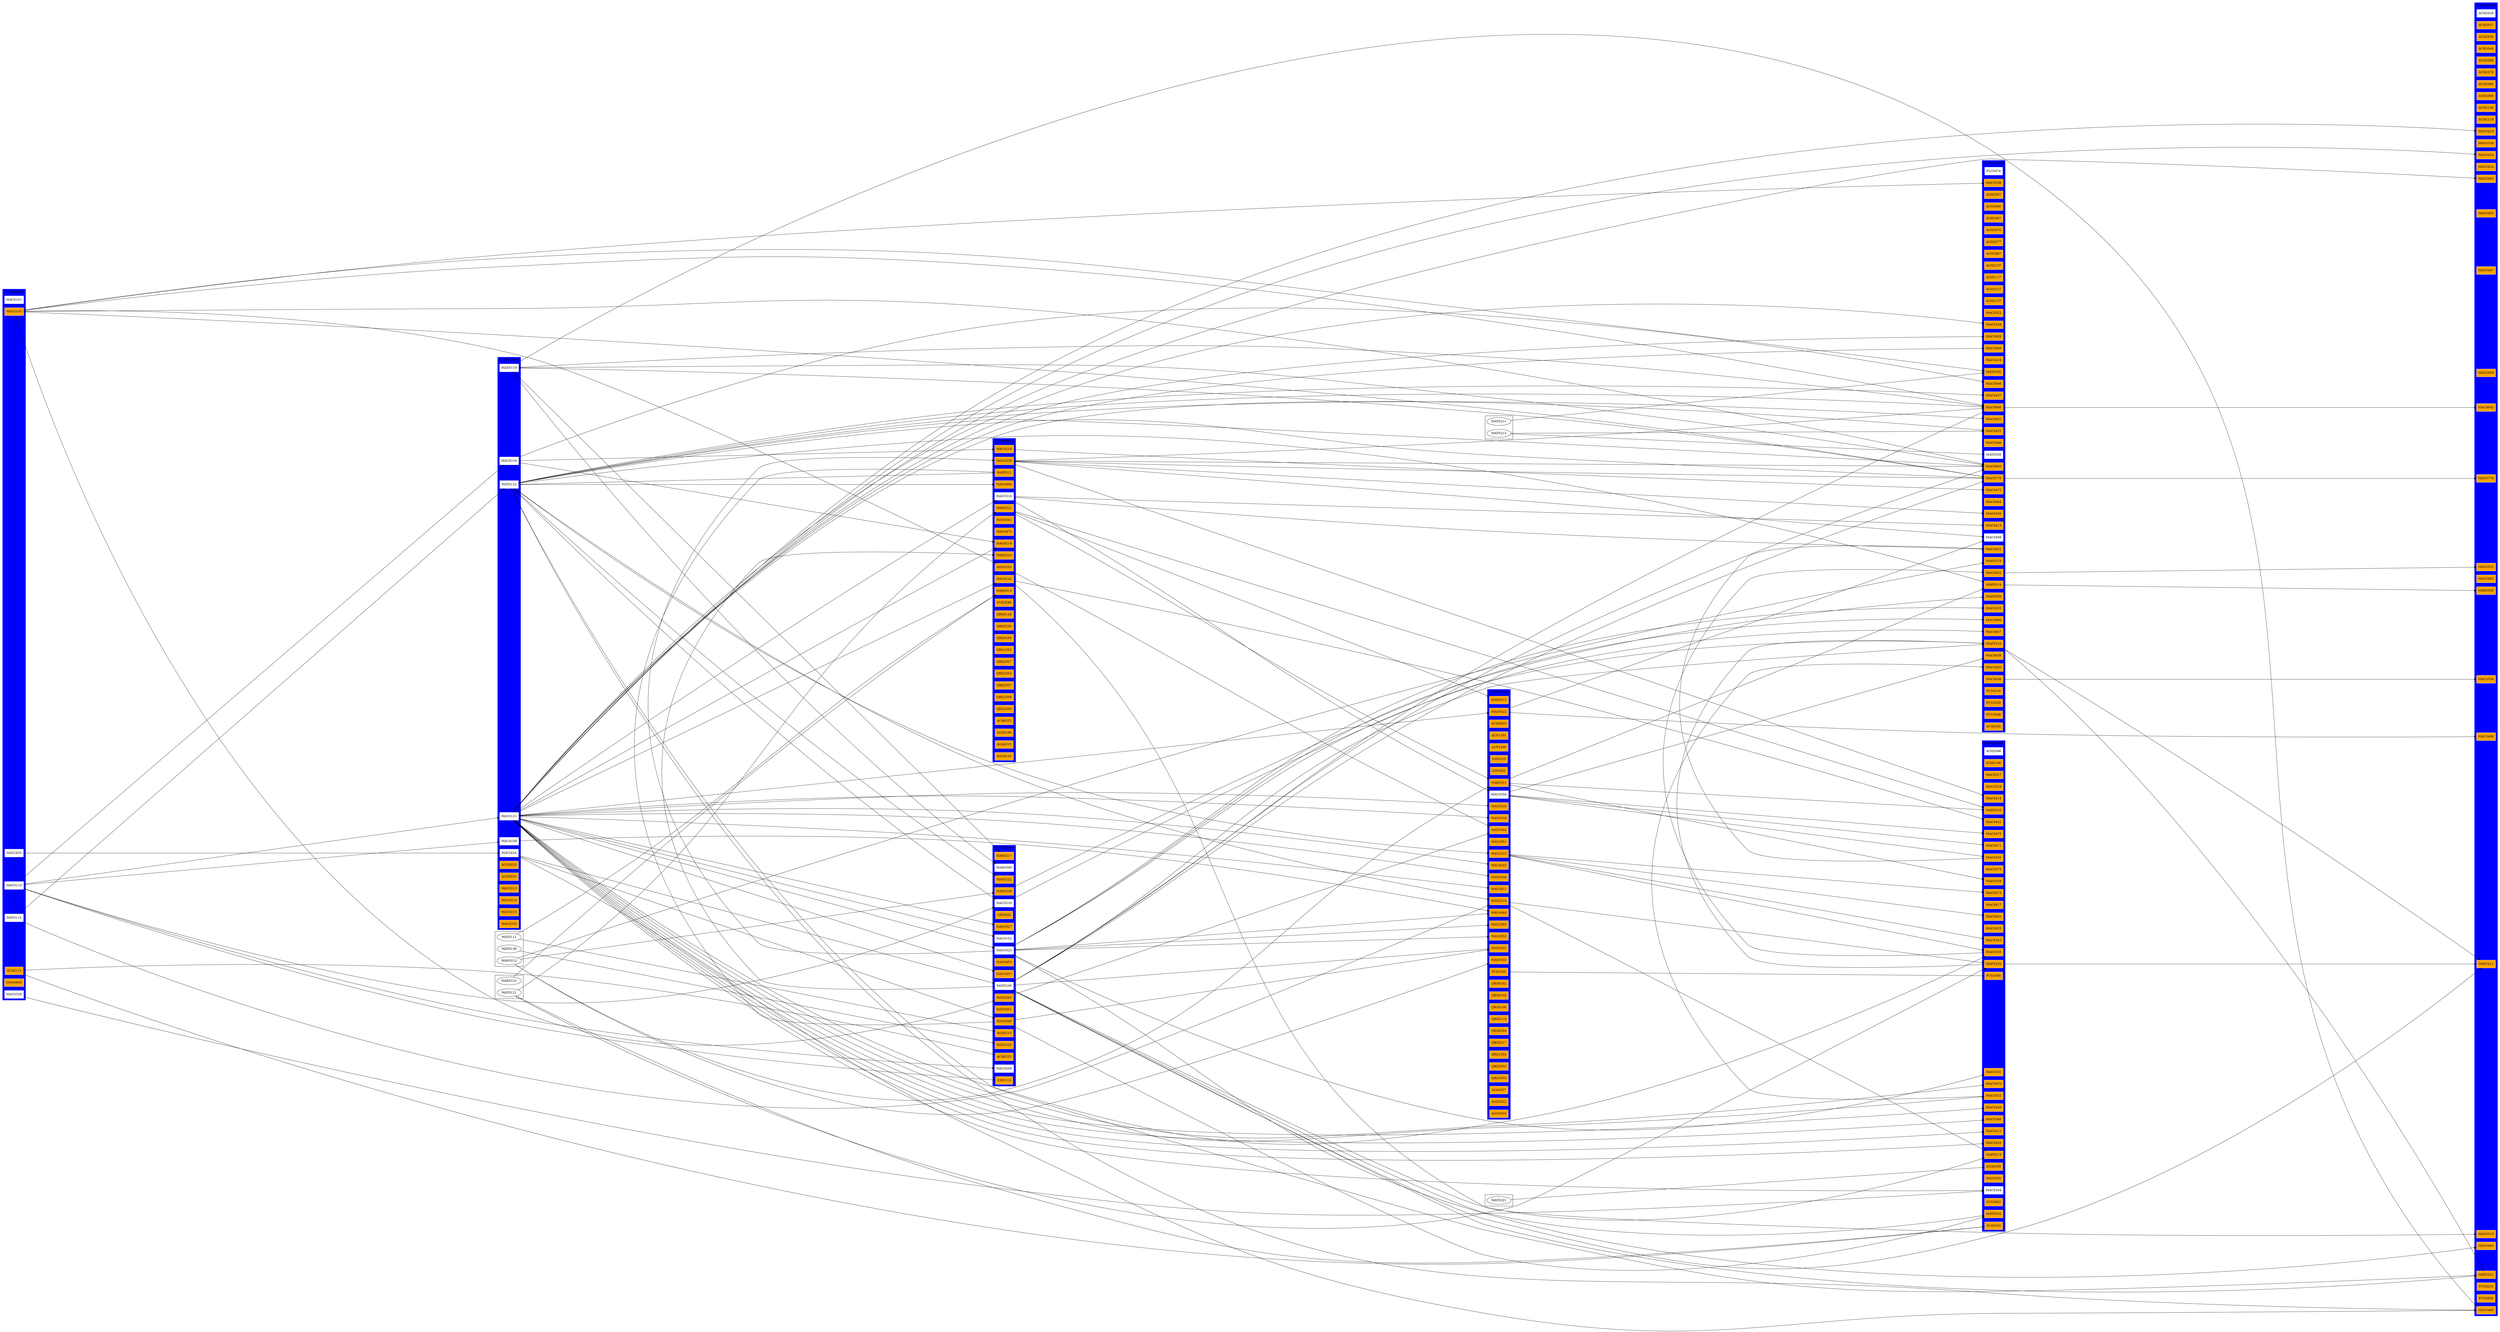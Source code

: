 digraph JupiterDependencyCheck {
	landscape=false rankdir=LR ranksep=30 size=1920
	subgraph cluster_1 {
		node [color=white style=filled]
		color=blue label="1° Semestre" rank=same style=filled
	}
	subgraph cluster_1 {
		MAC0101 [label=MAC0101 group=down shape=box start=true]
	}
	subgraph cluster_1 {
		MAC0105 [label=MAC0105 fillcolor=orange group=down shape=box]
	}
	subgraph cluster_1 {
		MAC0110 [label=MAC0110 group=down shape=box]
	}
	subgraph cluster_1 {
		MAC0329 [label=MAC0329 group=down shape=box]
	}
	subgraph cluster_1 {
		MAT0112 [label=MAT0112 group=down shape=box]
	}
	subgraph cluster_1 {
		MAT2453 [label=MAT2453 group=down shape=box]
	}
	subgraph cluster_1 {
		GMG0630 [label=GMG0630 fillcolor=orange group=down shape=box]
	}
	subgraph cluster_1 {
		ACA0115 [label=ACA0115 fillcolor=orange group=down shape=box]
	}
	subgraph cluster_2 {
		node [color=white style=filled]
		color=blue label="2° Semestre" rank=same style=filled
	}
	subgraph cluster_2 {
		MAC0121 [label=MAC0121 group=down shape=box start=true]
	}
	subgraph cluster_2 {
		MAC0216 [label=MAC0216 group=down shape=box]
	}
	subgraph cluster_2 {
		MAC0239 [label=MAC0239 group=down shape=box]
	}
	subgraph cluster_2 {
		MAE0119 [label=MAE0119 group=down shape=box]
	}
	subgraph cluster_2 {
		MAT0122 [label=MAT0122 group=down shape=box]
	}
	subgraph cluster_2 {
		MAT2454 [label=MAT2454 group=down shape=box]
	}
	subgraph cluster_2 {
		ACH2023 [label=ACH2023 fillcolor=orange group=down shape=box]
	}
	subgraph cluster_2 {
		ACH2033 [label=ACH2033 fillcolor=orange group=down shape=box]
	}
	subgraph cluster_2 {
		MAC0213 [label=MAC0213 fillcolor=orange group=down shape=box]
	}
	subgraph cluster_2 {
		MAC0214 [label=MAC0214 fillcolor=orange group=down shape=box]
	}
	subgraph cluster_2 {
		MAC0215 [label=MAC0215 fillcolor=orange group=down shape=box]
	}
	subgraph cluster_2 {
		MAC0335 [label=MAC0335 fillcolor=orange group=down shape=box]
	}
	subgraph cluster_3 {
		node [color=white style=filled]
		color=blue label="3° Semestre" rank=same style=filled
	}
	subgraph cluster_3 {
		MAC0102 [label=MAC0102 group=down shape=box start=true]
	}
	subgraph cluster_3 {
		MAC0209 [label=MAC0209 group=down shape=box]
	}
	subgraph cluster_3 {
		MAC0210 [label=MAC0210 group=down shape=box]
	}
	subgraph cluster_3 {
		MAC0323 [label=MAC0323 group=down shape=box]
	}
	subgraph cluster_3 {
		MAT0236 [label=MAT0236 group=down shape=box]
	}
	subgraph cluster_3 {
		CJE0642 [label=CJE0642 fillcolor=orange group=down shape=box]
	}
	subgraph cluster_3 {
		IOF0115 [label=IOF0115 fillcolor=orange group=down shape=box]
	}
	subgraph cluster_3 {
		MAC0327 [label=MAC0327 fillcolor=orange group=down shape=box]
	}
	subgraph cluster_3 {
		MAC0337 [label=MAC0337 fillcolor=orange group=down shape=box]
	}
	subgraph cluster_3 {
		MAC0453 [label=MAC0453 fillcolor=orange group=down shape=box]
	}
	subgraph cluster_3 {
		MAE0217 [label=MAE0217 fillcolor=orange group=down shape=box]
	}
	subgraph cluster_3 {
		MAE0228 [label=MAE0228 fillcolor=orange group=down shape=box]
	}
	subgraph cluster_3 {
		MAE0399 [label=MAE0399 group=down shape=box]
	}
	subgraph cluster_3 {
		MAP2001 [label=MAP2001 fillcolor=orange group=down shape=box]
	}
	subgraph cluster_3 {
		MAT0206 [label=MAT0206 fillcolor=orange group=down shape=box]
	}
	subgraph cluster_3 {
		MAT0222 [label=MAT0222 fillcolor=orange group=down shape=box]
	}
	subgraph cluster_3 {
		MAT0223 [label=MAT0223 fillcolor=orange group=down shape=box]
	}
	subgraph cluster_3 {
		MAT0264 [label=MAT0264 fillcolor=orange group=down shape=box]
	}
	subgraph cluster_3 {
		ACA0223 [label=ACA0223 fillcolor=orange group=down shape=box]
	}
	subgraph cluster_3 {
		AGA0215 [label=AGA0215 fillcolor=orange group=down shape=box]
	}
	subgraph cluster_4 {
		node [color=white style=filled]
		color=blue label="4° Semestre" rank=same style=filled
	}
	subgraph cluster_4 {
		MAC0316 [label=MAC0316 group=down shape=box start=true]
	}
	subgraph cluster_4 {
		MAC0338 [label=MAC0338 fillcolor=orange group=down shape=box]
	}
	subgraph cluster_4 {
		MAC0218 [label=MAC0218 fillcolor=orange group=down shape=box]
	}
	subgraph cluster_4 {
		MAC0219 [label=MAC0219 fillcolor=orange group=down shape=box]
	}
	subgraph cluster_4 {
		MAC0242 [label=MAC0242 fillcolor=orange group=down shape=box]
	}
	subgraph cluster_4 {
		MAC0300 [label=MAC0300 fillcolor=orange group=down shape=box]
	}
	subgraph cluster_4 {
		MAC0341 [label=MAC0341 fillcolor=orange group=down shape=box]
	}
	subgraph cluster_4 {
		MAC0474 [label=MAC0474 fillcolor=orange group=down shape=box]
	}
	subgraph cluster_4 {
		MAE0221 [label=MAE0221 fillcolor=orange group=down shape=box]
	}
	subgraph cluster_4 {
		MAE0224 [label=MAE0224 fillcolor=orange group=down shape=box]
	}
	subgraph cluster_4 {
		MAE0515 [label=MAE0515 fillcolor=orange group=down shape=box]
	}
	subgraph cluster_4 {
		MAT0265 [label=MAT0265 fillcolor=orange group=down shape=box]
	}
	subgraph cluster_4 {
		MAT0311 [label=MAT0311 fillcolor=orange group=down shape=box]
	}
	subgraph cluster_4 {
		PCS3549 [label=PCS3549 fillcolor=orange group=down shape=box]
	}
	subgraph cluster_4 {
		QBQ0126 [label=QBQ0126 fillcolor=orange group=down shape=box]
	}
	subgraph cluster_4 {
		QBQ0230 [label=QBQ0230 fillcolor=orange group=down shape=box]
	}
	subgraph cluster_4 {
		QBQ0250 [label=QBQ0250 fillcolor=orange group=down shape=box]
	}
	subgraph cluster_4 {
		QBQ1252 [label=QBQ1252 fillcolor=orange group=down shape=box]
	}
	subgraph cluster_4 {
		QBQ2457 [label=QBQ2457 fillcolor=orange group=down shape=box]
	}
	subgraph cluster_4 {
		QBQ2503 [label=QBQ2503 fillcolor=orange group=down shape=box]
	}
	subgraph cluster_4 {
		QBQ2507 [label=QBQ2507 fillcolor=orange group=down shape=box]
	}
	subgraph cluster_4 {
		QBQ2508 [label=QBQ2508 fillcolor=orange group=down shape=box]
	}
	subgraph cluster_4 {
		QBQ2509 [label=QBQ2509 fillcolor=orange group=down shape=box]
	}
	subgraph cluster_4 {
		ACA0522 [label=ACA0522 fillcolor=orange group=down shape=box]
	}
	subgraph cluster_4 {
		AGA0106 [label=AGA0106 fillcolor=orange group=down shape=box]
	}
	subgraph cluster_4 {
		AGA0315 [label=AGA0315 fillcolor=orange group=down shape=box]
	}
	subgraph cluster_4 {
		AGG0110 [label=AGG0110 fillcolor=orange group=down shape=box]
	}
	subgraph cluster_5 {
		node [color=white style=filled]
		color=blue label="5° Semestre" rank=same style=filled
	}
	subgraph cluster_5 {
		MAC0350 [label=MAC0350 group=down shape=box start=true]
	}
	subgraph cluster_5 {
		MAC0422 [label=MAC0422 fillcolor=orange group=down shape=box]
	}
	subgraph cluster_5 {
		AUH2803 [label=AUH2803 fillcolor=orange group=down shape=box]
	}
	subgraph cluster_5 {
		AUP1301 [label=AUP1301 fillcolor=orange group=down shape=box]
	}
	subgraph cluster_5 {
		AUP2409 [label=AUP2409 fillcolor=orange group=down shape=box]
	}
	subgraph cluster_5 {
		IOF0255 [label=IOF0255 fillcolor=orange group=down shape=box]
	}
	subgraph cluster_5 {
		IOF0265 [label=IOF0265 fillcolor=orange group=down shape=box]
	}
	subgraph cluster_5 {
		MAC0315 [label=MAC0315 fillcolor=orange group=down shape=box]
	}
	subgraph cluster_5 {
		MAC0320 [label=MAC0320 fillcolor=orange group=down shape=box]
	}
	subgraph cluster_5 {
		MAC0328 [label=MAC0328 fillcolor=orange group=down shape=box]
	}
	subgraph cluster_5 {
		MAC0345 [label=MAC0345 fillcolor=orange group=down shape=box]
	}
	subgraph cluster_5 {
		MAC0346 [label=MAC0346 fillcolor=orange group=down shape=box]
	}
	subgraph cluster_5 {
		MAC0351 [label=MAC0351 fillcolor=orange group=down shape=box]
	}
	subgraph cluster_5 {
		MAC0352 [label=MAC0352 fillcolor=orange group=down shape=box]
	}
	subgraph cluster_5 {
		MAC0385 [label=MAC0385 fillcolor=orange group=down shape=box]
	}
	subgraph cluster_5 {
		MAC0431 [label=MAC0431 fillcolor=orange group=down shape=box]
	}
	subgraph cluster_5 {
		MAC0444 [label=MAC0444 fillcolor=orange group=down shape=box]
	}
	subgraph cluster_5 {
		MAE0311 [label=MAE0311 fillcolor=orange group=down shape=box]
	}
	subgraph cluster_5 {
		MAE0312 [label=MAE0312 fillcolor=orange group=down shape=box]
	}
	subgraph cluster_5 {
		MAE0532 [label=MAE0532 fillcolor=orange group=down shape=box]
	}
	subgraph cluster_5 {
		MAP2210 [label=MAP2210 fillcolor=orange group=down shape=box]
	}
	subgraph cluster_5 {
		MAT0225 [label=MAT0225 fillcolor=orange group=down shape=box]
	}
	subgraph cluster_5 {
		MAT0364 [label=MAT0364 fillcolor=orange group=down shape=box]
	}
	subgraph cluster_5 {
		PCS2305 [label=PCS2305 fillcolor=orange group=down shape=box]
	}
	subgraph cluster_5 {
		QBQ0102 [label=QBQ0102 fillcolor=orange group=down shape=box]
	}
	subgraph cluster_5 {
		QBQ0104 [label=QBQ0104 fillcolor=orange group=down shape=box]
	}
	subgraph cluster_5 {
		QBQ0106 [label=QBQ0106 fillcolor=orange group=down shape=box]
	}
	subgraph cluster_5 {
		QBQ0116 [label=QBQ0116 fillcolor=orange group=down shape=box]
	}
	subgraph cluster_5 {
		QBQ0204 [label=QBQ0204 fillcolor=orange group=down shape=box]
	}
	subgraph cluster_5 {
		QBQ0317 [label=QBQ0317 fillcolor=orange group=down shape=box]
	}
	subgraph cluster_5 {
		QBQ1354 [label=QBQ1354 fillcolor=orange group=down shape=box]
	}
	subgraph cluster_5 {
		QBQ2502 [label=QBQ2502 fillcolor=orange group=down shape=box]
	}
	subgraph cluster_5 {
		QBQ2505 [label=QBQ2505 fillcolor=orange group=down shape=box]
	}
	subgraph cluster_5 {
		ACA0537 [label=ACA0537 fillcolor=orange group=down shape=box]
	}
	subgraph cluster_5 {
		AGG0222 [label=AGG0222 fillcolor=orange group=down shape=box]
	}
	subgraph cluster_5 {
		AGG0330 [label=AGG0330 fillcolor=orange group=down shape=box]
	}
	subgraph cluster_6 {
		node [color=white style=filled]
		color=blue label="6° Semestre" rank=same style=filled
	}
	subgraph cluster_6 {
		ACH2096 [label=ACH2096 group=down shape=box start=true]
	}
	subgraph cluster_6 {
		ACH2106 [label=ACH2106 fillcolor=orange group=down shape=box]
	}
	subgraph cluster_6 {
		MAC0317 [label=MAC0317 fillcolor=orange group=down shape=box]
	}
	subgraph cluster_6 {
		MAC0318 [label=MAC0318 fillcolor=orange group=down shape=box]
	}
	subgraph cluster_6 {
		MAC0325 [label=MAC0325 fillcolor=orange group=down shape=box]
	}
	subgraph cluster_6 {
		MAC0331 [label=MAC0331 fillcolor=orange group=down shape=box]
	}
	subgraph cluster_6 {
		MAC0332 [label=MAC0332 fillcolor=orange group=down shape=box]
	}
	subgraph cluster_6 {
		MAC0340 [label=MAC0340 fillcolor=orange group=down shape=box]
	}
	subgraph cluster_6 {
		MAC0343 [label=MAC0343 fillcolor=orange group=down shape=box]
	}
	subgraph cluster_6 {
		MAC0344 [label=MAC0344 group=down shape=box]
	}
	subgraph cluster_6 {
		MAC0375 [label=MAC0375 fillcolor=orange group=down shape=box]
	}
	subgraph cluster_6 {
		MAC0412 [label=MAC0412 fillcolor=orange group=down shape=box]
	}
	subgraph cluster_6 {
		MAC0414 [label=MAC0414 fillcolor=orange group=down shape=box]
	}
	subgraph cluster_6 {
		MAC0417 [label=MAC0417 fillcolor=orange group=down shape=box]
	}
	subgraph cluster_6 {
		MAC0420 [label=MAC0420 fillcolor=orange group=down shape=box]
	}
	subgraph cluster_6 {
		MAC0425 [label=MAC0425 fillcolor=orange group=down shape=box]
	}
	subgraph cluster_6 {
		MAC0426 [label=MAC0426 fillcolor=orange group=down shape=box]
	}
	subgraph cluster_6 {
		MAC0441 [label=MAC0441 fillcolor=orange group=down shape=box]
	}
	subgraph cluster_6 {
		MAC0448 [label=MAC0448 fillcolor=orange group=down shape=box]
	}
	subgraph cluster_6 {
		MAC0450 [label=MAC0450 fillcolor=orange group=down shape=box]
	}
	subgraph cluster_6 {
		MAC0470 [label=MAC0470 fillcolor=orange group=down shape=box]
	}
	subgraph cluster_6 {
		MAC0471 [label=MAC0471 fillcolor=orange group=down shape=box]
	}
	subgraph cluster_6 {
		MAC0473 [label=MAC0473 fillcolor=orange group=down shape=box]
	}
	subgraph cluster_6 {
		MAC0475 [label=MAC0475 fillcolor=orange group=down shape=box]
	}
	subgraph cluster_6 {
		MAE0325 [label=MAE0325 fillcolor=orange group=down shape=box]
	}
	subgraph cluster_6 {
		MAE0328 [label=MAE0328 fillcolor=orange group=down shape=box]
	}
	subgraph cluster_6 {
		MAP0313 [label=MAP0313 fillcolor=orange group=down shape=box]
	}
	subgraph cluster_6 {
		MAP2220 [label=MAP2220 fillcolor=orange group=down shape=box]
	}
	subgraph cluster_6 {
		MAT0234 [label=MAT0234 fillcolor=orange group=down shape=box]
	}
	subgraph cluster_6 {
		MAT0350 [label=MAT0350 fillcolor=orange group=down shape=box]
	}
	subgraph cluster_6 {
		PCS3345 [label=PCS3345 fillcolor=orange group=down shape=box]
	}
	subgraph cluster_6 {
		PCS3863 [label=PCS3863 fillcolor=orange group=down shape=box]
	}
	subgraph cluster_6 {
		ACA0324 [label=ACA0324 fillcolor=orange group=down shape=box]
	}
	subgraph cluster_6 {
		AGA0309 [label=AGA0309 fillcolor=orange group=down shape=box]
	}
	subgraph cluster_7 {
		node [color=white style=filled]
		color=blue label="7° Semestre" rank=same style=filled
	}
	subgraph cluster_7 {
		FLC0474 [label=FLC0474 group=down shape=box start=true]
	}
	subgraph cluster_7 {
		MAC0499 [label=MAC0499 group=down shape=box]
	}
	subgraph cluster_7 {
		ACH2007 [label=ACH2007 fillcolor=orange group=down shape=box]
	}
	subgraph cluster_7 {
		ACH2066 [label=ACH2066 fillcolor=orange group=down shape=box]
	}
	subgraph cluster_7 {
		ACH2067 [label=ACH2067 fillcolor=orange group=down shape=box]
	}
	subgraph cluster_7 {
		ACH2076 [label=ACH2076 fillcolor=orange group=down shape=box]
	}
	subgraph cluster_7 {
		ACH2077 [label=ACH2077 fillcolor=orange group=down shape=box]
	}
	subgraph cluster_7 {
		ACH2087 [label=ACH2087 fillcolor=orange group=down shape=box]
	}
	subgraph cluster_7 {
		ACH2107 [label=ACH2107 fillcolor=orange group=down shape=box]
	}
	subgraph cluster_7 {
		ACH2117 [label=ACH2117 fillcolor=orange group=down shape=box]
	}
	subgraph cluster_7 {
		ACH2127 [label=ACH2127 fillcolor=orange group=down shape=box]
	}
	subgraph cluster_7 {
		ACH2137 [label=ACH2137 fillcolor=orange group=down shape=box]
	}
	subgraph cluster_7 {
		MAC0322 [label=MAC0322 fillcolor=orange group=down shape=box]
	}
	subgraph cluster_7 {
		MAC0333 [label=MAC0333 fillcolor=orange group=down shape=box]
	}
	subgraph cluster_7 {
		MAC0336 [label=MAC0336 fillcolor=orange group=down shape=box]
	}
	subgraph cluster_7 {
		MAC0413 [label=MAC0413 fillcolor=orange group=down shape=box]
	}
	subgraph cluster_7 {
		MAC0416 [label=MAC0416 fillcolor=orange group=down shape=box]
	}
	subgraph cluster_7 {
		MAC0427 [label=MAC0427 fillcolor=orange group=down shape=box]
	}
	subgraph cluster_7 {
		MAC0430 [label=MAC0430 fillcolor=orange group=down shape=box]
	}
	subgraph cluster_7 {
		MAC0432 [label=MAC0432 fillcolor=orange group=down shape=box]
	}
	subgraph cluster_7 {
		MAC0436 [label=MAC0436 fillcolor=orange group=down shape=box]
	}
	subgraph cluster_7 {
		MAC0438 [label=MAC0438 fillcolor=orange group=down shape=box]
	}
	subgraph cluster_7 {
		MAC0439 [label=MAC0439 fillcolor=orange group=down shape=box]
	}
	subgraph cluster_7 {
		MAC0446 [label=MAC0446 fillcolor=orange group=down shape=box]
	}
	subgraph cluster_7 {
		MAC0451 [label=MAC0451 fillcolor=orange group=down shape=box]
	}
	subgraph cluster_7 {
		MAC0452 [label=MAC0452 fillcolor=orange group=down shape=box]
	}
	subgraph cluster_7 {
		MAC0456 [label=MAC0456 fillcolor=orange group=down shape=box]
	}
	subgraph cluster_7 {
		MAC0459 [label=MAC0459 fillcolor=orange group=down shape=box]
	}
	subgraph cluster_7 {
		MAC0464 [label=MAC0464 fillcolor=orange group=down shape=box]
	}
	subgraph cluster_7 {
		MAC0466 [label=MAC0466 fillcolor=orange group=down shape=box]
	}
	subgraph cluster_7 {
		MAC0467 [label=MAC0467 fillcolor=orange group=down shape=box]
	}
	subgraph cluster_7 {
		MAC0468 [label=MAC0468 fillcolor=orange group=down shape=box]
	}
	subgraph cluster_7 {
		MAC0472 [label=MAC0472 fillcolor=orange group=down shape=box]
	}
	subgraph cluster_7 {
		MAC0546 [label=MAC0546 fillcolor=orange group=down shape=box]
	}
	subgraph cluster_7 {
		MAC0690 [label=MAC0690 fillcolor=orange group=down shape=box]
	}
	subgraph cluster_7 {
		MAC0691 [label=MAC0691 fillcolor=orange group=down shape=box]
	}
	subgraph cluster_7 {
		MAC0693 [label=MAC0693 fillcolor=orange group=down shape=box]
	}
	subgraph cluster_7 {
		MAC0775 [label=MAC0775 fillcolor=orange group=down shape=box]
	}
	subgraph cluster_7 {
		MAE0314 [label=MAE0314 fillcolor=orange group=down shape=box]
	}
	subgraph cluster_7 {
		MAE0315 [label=MAE0315 fillcolor=orange group=down shape=box]
	}
	subgraph cluster_7 {
		MAE0326 [label=MAE0326 fillcolor=orange group=down shape=box]
	}
	subgraph cluster_7 {
		MAP2310 [label=MAP2310 fillcolor=orange group=down shape=box]
	}
	subgraph cluster_7 {
		MAT0330 [label=MAT0330 fillcolor=orange group=down shape=box]
	}
	subgraph cluster_7 {
		MAT0359 [label=MAT0359 group=down shape=box]
	}
	subgraph cluster_7 {
		PCS0216 [label=PCS0216 fillcolor=orange group=down shape=box]
	}
	subgraph cluster_7 {
		PCS3529 [label=PCS3529 fillcolor=orange group=down shape=box]
	}
	subgraph cluster_7 {
		PCS3848 [label=PCS3848 fillcolor=orange group=down shape=box]
	}
	subgraph cluster_7 {
		ACA0245 [label=ACA0245 fillcolor=orange group=down shape=box]
	}
	subgraph cluster_8 {
		node [color=white style=filled]
		color=blue label="8° Semestre" rank=same style=filled
	}
	subgraph cluster_8 {
		ACH2028 [label=ACH2028 group=down shape=box start=true]
	}
	subgraph cluster_8 {
		ACH2037 [label=ACH2037 fillcolor=orange group=down shape=box]
	}
	subgraph cluster_8 {
		ACH2038 [label=ACH2038 fillcolor=orange group=down shape=box]
	}
	subgraph cluster_8 {
		ACH2048 [label=ACH2048 fillcolor=orange group=down shape=box]
	}
	subgraph cluster_8 {
		ACH2068 [label=ACH2068 fillcolor=orange group=down shape=box]
	}
	subgraph cluster_8 {
		ACH2078 [label=ACH2078 fillcolor=orange group=down shape=box]
	}
	subgraph cluster_8 {
		ACH2086 [label=ACH2086 fillcolor=orange group=down shape=box]
	}
	subgraph cluster_8 {
		ACH2098 [label=ACH2098 fillcolor=orange group=down shape=box]
	}
	subgraph cluster_8 {
		ACH2108 [label=ACH2108 fillcolor=orange group=down shape=box]
	}
	subgraph cluster_8 {
		ACH2118 [label=ACH2118 fillcolor=orange group=down shape=box]
	}
	subgraph cluster_8 {
		MAC0319 [label=MAC0319 fillcolor=orange group=down shape=box]
	}
	subgraph cluster_8 {
		MAC0326 [label=MAC0326 fillcolor=orange group=down shape=box]
	}
	subgraph cluster_8 {
		MAC0419 [label=MAC0419 fillcolor=orange group=down shape=box]
	}
	subgraph cluster_8 {
		MAC0424 [label=MAC0424 fillcolor=orange group=down shape=box]
	}
	subgraph cluster_8 {
		MAC0434 [label=MAC0434 fillcolor=orange group=down shape=box]
	}
	subgraph cluster_8 {
		MAC0435 [label=MAC0435 fillcolor=orange group=down shape=box]
	}
	subgraph cluster_8 {
		MAC0447 [label=MAC0447 fillcolor=orange group=down shape=box]
	}
	subgraph cluster_8 {
		MAC0458 [label=MAC0458 fillcolor=orange group=down shape=box]
	}
	subgraph cluster_8 {
		MAC0460 [label=MAC0460 fillcolor=orange group=down shape=box]
	}
	subgraph cluster_8 {
		MAC0463 [label=MAC0463 fillcolor=orange group=down shape=box]
	}
	subgraph cluster_8 {
		MAC0465 [label=MAC0465 fillcolor=orange group=down shape=box]
	}
	subgraph cluster_8 {
		MAC0485 [label=MAC0485 fillcolor=orange group=down shape=box]
	}
	subgraph cluster_8 {
		MAC0536 [label=MAC0536 fillcolor=orange group=down shape=box]
	}
	subgraph cluster_8 {
		MAC0552 [label=MAC0552 fillcolor=orange group=down shape=box]
	}
	subgraph cluster_8 {
		MAC0692 [label=MAC0692 fillcolor=orange group=down shape=box]
	}
	subgraph cluster_8 {
		MAC0776 [label=MAC0776 fillcolor=orange group=down shape=box]
	}
	subgraph cluster_8 {
		MAE0330 [label=MAE0330 fillcolor=orange group=down shape=box]
	}
	subgraph cluster_8 {
		MAP2321 [label=MAP2321 fillcolor=orange group=down shape=box]
	}
	subgraph cluster_8 {
		MAP2411 [label=MAP2411 fillcolor=orange group=down shape=box]
	}
	subgraph cluster_8 {
		PCS0210 [label=PCS0210 fillcolor=orange group=down shape=box]
	}
	subgraph cluster_8 {
		PCS3858 [label=PCS3858 fillcolor=orange group=down shape=box]
	}
	subgraph cluster_8 {
		MAC0488 [label=MAC0488 fillcolor=orange group=down shape=box]
	}
	subgraph "cluster_2.0" {
		MAC0110 -> MAC0121
	}
	subgraph "cluster_2.0" {
		MAC0110 -> MAC0216
	}
	subgraph "cluster_2.0" {
		MAC0110 -> MAC0239
	}
	subgraph "cluster_2.0" {
		MAT0112 -> MAT0122
	}
	subgraph "cluster_2.0" {
		MAT2453 -> MAT2454
	}
	subgraph "cluster_3.0" {
		MAC0121 -> MAC0102
	}
	subgraph "cluster_3.0" {
		MAC0110 -> MAC0209
	}
	subgraph "cluster_3.0" {
		MAC0110 -> MAC0210
	}
	subgraph "cluster_3.0" {
		MAT0122 -> MAC0210
	}
	subgraph "cluster_3.0" {
		MAC0121 -> MAC0323
	}
	subgraph "cluster_3.0" {
		MAT2454 -> MAT0236
	}
	subgraph "cluster_4.0" {
		MAC0121 -> MAC0316
	}
	subgraph "cluster_4.0" {
		MAC0323 -> MAC0338
	}
	subgraph "cluster_5.0" {
		MAC0316 -> MAC0350
	}
	subgraph "cluster_5.0" {
		MAC0121 -> MAC0422
	}
	subgraph "cluster_7.0" {
		MAC0338 -> MAC0499
	}
	subgraph "cluster_7.0" {
		MAC0422 -> MAC0499
	}
	subgraph "cluster_3.0" {
		MAC0110 -> IOF0115
	}
	subgraph "cluster_3.0" {
		MAC0121 -> MAC0327
	}
	subgraph "cluster_3.0" {
		MAC0121 -> MAC0337
	}
	subgraph "cluster_3.0" {
		MAE0119 -> MAE0217
	}
	subgraph "cluster_3.0" {
		MAE0212 -> MAE0228
	}
	subgraph "cluster_3.0" {
		MAE0119 -> MAE0399
	}
	subgraph "cluster_3.0" {
		MAT2454 -> MAT0206
	}
	subgraph "cluster_3.0" {
		MAT0122 -> MAT0222
	}
	subgraph "cluster_3.0" {
		MAT0138 -> MAT0223
	}
	subgraph "cluster_3.0" {
		MAC0105 -> MAT0264
	}
	subgraph "cluster_4.0" {
		MAC0216 -> MAC0218
	}
	subgraph "cluster_4.0" {
		MAC0121 -> MAC0219
	}
	subgraph "cluster_4.0" {
		MAC0216 -> MAC0219
	}
	subgraph "cluster_4.0" {
		MAC0121 -> MAC0242
	}
	subgraph "cluster_4.0" {
		MAT0122 -> MAC0300
	}
	subgraph "cluster_4.0" {
		MAT0121 -> MAE0221
	}
	subgraph "cluster_4.0" {
		MAT0236 -> MAE0224
	}
	subgraph "cluster_4.0" {
		MAE0121 -> MAE0515
	}
	subgraph "cluster_4.0" {
		MAT0111 -> MAE0515
	}
	subgraph "cluster_4.0" {
		MAC0105 -> MAT0265
	}
	subgraph "cluster_4.0" {
		MAT0122 -> MAT0311
	}
	subgraph "cluster_4.0" {
		MAT0206 -> MAT0311
	}
	subgraph "cluster_5.0" {
		MAT0122 -> MAC0315
	}
	subgraph "cluster_5.0" {
		MAC0121 -> MAC0320
	}
	subgraph "cluster_5.0" {
		MAC0121 -> MAC0328
	}
	subgraph "cluster_5.0" {
		MAC0121 -> MAC0345
	}
	subgraph "cluster_5.0" {
		MAC0121 -> MAC0346
	}
	subgraph "cluster_5.0" {
		MAC0323 -> MAC0352
	}
	subgraph "cluster_5.0" {
		MAC0323 -> MAC0385
	}
	subgraph "cluster_5.0" {
		MAC0121 -> MAC0431
	}
	subgraph "cluster_5.0" {
		MAC0239 -> MAC0444
	}
	subgraph "cluster_5.0" {
		MAC0323 -> MAC0444
	}
	subgraph "cluster_5.0" {
		MAE0212 -> MAE0311
	}
	subgraph "cluster_5.0" {
		MAE0221 -> MAE0311
	}
	subgraph "cluster_5.0" {
		MAE0221 -> MAE0312
	}
	subgraph "cluster_5.0" {
		MAE0212 -> MAE0532
	}
	subgraph "cluster_5.0" {
		MAT0112 -> MAP2210
	}
	subgraph "cluster_5.0" {
		MAT0122 -> MAP2210
	}
	subgraph "cluster_5.0" {
		MAT0236 -> MAT0225
	}
	subgraph "cluster_5.0" {
		MAT0206 -> MAT0225
	}
	subgraph "cluster_5.0" {
		MAT0264 -> MAT0364
	}
	subgraph "cluster_5.0" {
		MAT0265 -> MAT0364
	}
	subgraph "cluster_6.0" {
		MAC0315 -> MAC0325
	}
	subgraph "cluster_6.0" {
		MAC0121 -> MAC0325
	}
	subgraph "cluster_6.0" {
		MAC0323 -> MAC0331
	}
	subgraph "cluster_6.0" {
		MAC0121 -> MAC0332
	}
	subgraph "cluster_6.0" {
		MAC0121 -> MAC0340
	}
	subgraph "cluster_6.0" {
		MAC0315 -> MAC0343
	}
	subgraph "cluster_6.0" {
		MAC0121 -> MAC0344
	}
	subgraph "cluster_6.0" {
		MAC0329 -> MAC0344
	}
	subgraph "cluster_6.0" {
		MAC0121 -> MAC0412
	}
	subgraph "cluster_6.0" {
		MAC0338 -> MAC0414
	}
	subgraph "cluster_6.0" {
		MAC0121 -> MAC0420
	}
	subgraph "cluster_6.0" {
		MAC0350 -> MAC0426
	}
	subgraph "cluster_6.0" {
		MAC0242 -> MAC0441
	}
	subgraph "cluster_6.0" {
		MAC0121 -> MAC0448
	}
	subgraph "cluster_6.0" {
		MAC0315 -> MAC0450
	}
	subgraph "cluster_6.0" {
		MAC0121 -> MAC0470
	}
	subgraph "cluster_6.0" {
		MAC0350 -> MAC0471
	}
	subgraph "cluster_6.0" {
		MAC0315 -> MAC0473
	}
	subgraph "cluster_6.0" {
		MAC0350 -> MAC0475
	}
	subgraph "cluster_6.0" {
		MAE0221 -> MAE0325
	}
	subgraph "cluster_6.0" {
		MAE0311 -> MAE0325
	}
	subgraph "cluster_6.0" {
		MAE0311 -> MAE0328
	}
	subgraph "cluster_6.0" {
		MAP2210 -> MAP0313
	}
	subgraph "cluster_6.0" {
		MAT0236 -> MAP0313
	}
	subgraph "cluster_6.0" {
		MAP2210 -> MAP2220
	}
	subgraph "cluster_6.0" {
		MAT0121 -> MAP2220
	}
	subgraph "cluster_6.0" {
		MAT0206 -> MAT0234
	}
	subgraph "cluster_6.0" {
		MAT0236 -> MAT0234
	}
	subgraph "cluster_6.0" {
		PCS2305 -> PCS3345
	}
	subgraph "cluster_7.0" {
		MAC0323 -> MAC0333
	}
	subgraph "cluster_7.0" {
		MAC0105 -> MAC0336
	}
	subgraph "cluster_7.0" {
		MAC0316 -> MAC0413
	}
	subgraph "cluster_7.0" {
		MAT0122 -> MAC0427
	}
	subgraph "cluster_7.0" {
		MAC0338 -> MAC0430
	}
	subgraph "cluster_7.0" {
		MAT0213 -> MAC0432
	}
	subgraph "cluster_7.0" {
		MAC0121 -> MAC0432
	}
	subgraph "cluster_7.0" {
		MAC0121 -> MAC0438
	}
	subgraph "cluster_7.0" {
		MAC0350 -> MAC0439
	}
	subgraph "cluster_7.0" {
		MAC0316 -> MAC0451
	}
	subgraph "cluster_7.0" {
		MAC0426 -> MAC0451
	}
	subgraph "cluster_7.0" {
		MAC0325 -> MAC0452
	}
	subgraph "cluster_7.0" {
		MAC0332 -> MAC0456
	}
	subgraph "cluster_7.0" {
		MAC0121 -> MAC0459
	}
	subgraph "cluster_7.0" {
		MAC0323 -> MAC0466
	}
	subgraph "cluster_7.0" {
		MAC0323 -> MAC0467
	}
	subgraph "cluster_7.0" {
		MAC0121 -> MAC0468
	}
	subgraph "cluster_7.0" {
		MAC0218 -> MAC0472
	}
	subgraph "cluster_7.0" {
		MAC0216 -> MAC0546
	}
	subgraph "cluster_7.0" {
		MAC0105 -> MAC0690
	}
	subgraph "cluster_7.0" {
		MAC0338 -> MAC0690
	}
	subgraph "cluster_7.0" {
		MAE0119 -> MAC0690
	}
	subgraph "cluster_7.0" {
		MAT0122 -> MAC0690
	}
	subgraph "cluster_7.0" {
		MAT0236 -> MAC0690
	}
	subgraph "cluster_7.0" {
		MAT0122 -> MAC0691
	}
	subgraph "cluster_7.0" {
		MAC0105 -> MAC0693
	}
	subgraph "cluster_7.0" {
		MAC0338 -> MAC0693
	}
	subgraph "cluster_7.0" {
		MAE0119 -> MAC0693
	}
	subgraph "cluster_7.0" {
		MAT0122 -> MAC0693
	}
	subgraph "cluster_7.0" {
		MAT0236 -> MAC0693
	}
	subgraph "cluster_7.0" {
		MAC0105 -> MAC0775
	}
	subgraph "cluster_7.0" {
		MAC0338 -> MAC0775
	}
	subgraph "cluster_7.0" {
		MAE0119 -> MAC0775
	}
	subgraph "cluster_7.0" {
		MAT0122 -> MAC0775
	}
	subgraph "cluster_7.0" {
		MAT0236 -> MAC0775
	}
	subgraph "cluster_7.0" {
		MAE0311 -> MAE0314
	}
	subgraph "cluster_7.0" {
		MAT0122 -> MAE0314
	}
	subgraph "cluster_7.0" {
		MAE0212 -> MAE0315
	}
	subgraph "cluster_7.0" {
		MAE0228 -> MAE0326
	}
	subgraph "cluster_7.0" {
		MAP2220 -> MAP2310
	}
	subgraph "cluster_7.0" {
		MAT0236 -> MAP2310
	}
	subgraph "cluster_7.0" {
		MAC0210 -> MAP2310
	}
	subgraph "cluster_7.0" {
		MAC0105 -> MAT0330
	}
	subgraph "cluster_7.0" {
		MAT0211 -> MAT0330
	}
	subgraph "cluster_7.0" {
		MAT0213 -> MAT0359
	}
	subgraph "cluster_8.0" {
		MAC0242 -> MAC0319
	}
	subgraph "cluster_8.0" {
		MAC0121 -> MAC0419
	}
	subgraph "cluster_8.0" {
		MAC0121 -> MAC0434
	}
	subgraph "cluster_8.0" {
		MAE0119 -> MAC0460
	}
	subgraph "cluster_8.0" {
		MAT0122 -> MAC0460
	}
	subgraph "cluster_8.0" {
		MAT2454 -> MAC0460
	}
	subgraph "cluster_8.0" {
		MAC0323 -> MAC0463
	}
	subgraph "cluster_8.0" {
		MAC0121 -> MAC0465
	}
	subgraph "cluster_8.0" {
		MAC0436 -> MAC0536
	}
	subgraph "cluster_8.0" {
		MAC0452 -> MAC0552
	}
	subgraph "cluster_8.0" {
		MAC0690 -> MAC0692
	}
	subgraph "cluster_8.0" {
		MAC0775 -> MAC0776
	}
	subgraph "cluster_8.0" {
		MAE0314 -> MAE0330
	}
	subgraph "cluster_8.0" {
		MAP2310 -> MAP2321
	}
	subgraph "cluster_8.0" {
		MAT0122 -> MAP2321
	}
	subgraph "cluster_8.0" {
		MAT0236 -> MAP2321
	}
	subgraph "cluster_8.0" {
		MAP2220 -> MAP2411
	}
	subgraph "cluster_8.0" {
		MAP2310 -> MAP2411
	}
	subgraph "cluster_8.0" {
		MAT0236 -> MAP2411
	}
	subgraph "cluster_3.0" {
		ACA0115 -> ACA0223
	}
	subgraph "cluster_3.0" {
		MAT0111 -> AGA0215
	}
	subgraph "cluster_6.0" {
		ACA0115 -> ACA0324
	}
	subgraph "cluster_6.0" {
		MAT0121 -> ACA0324
	}
	subgraph "cluster_6.0" {
		MAT0221 -> AGA0309
	}
	subgraph "cluster_8.0" {
		MAC0422 -> MAC0488
	}
}
